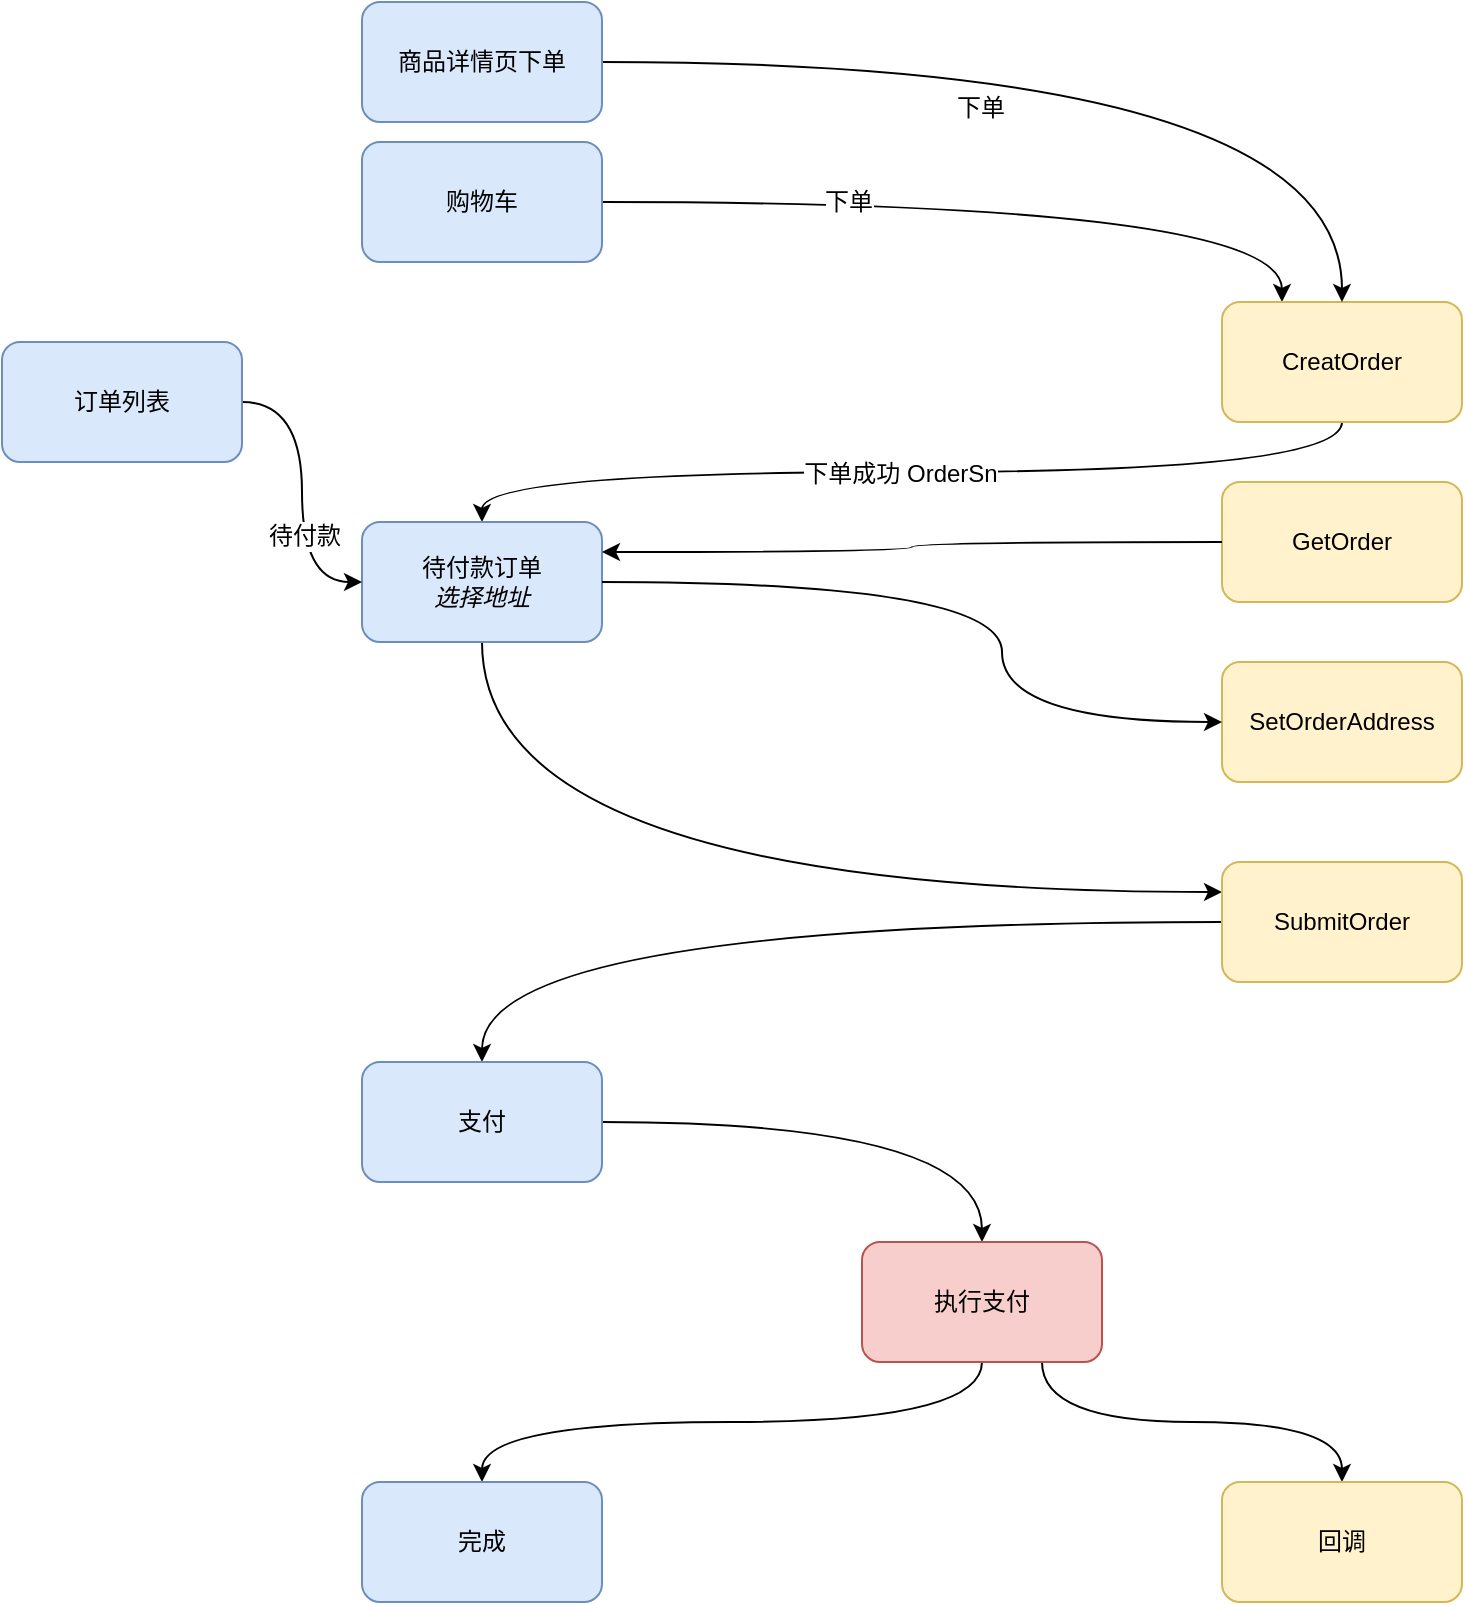 <mxfile type="github" version="10.6.3"><diagram id="yCiInn-RsvenW6ZR3I7u" name="Page-1"><mxGraphModel grid="1" dx="2349" dy="1747" gridSize="10" guides="1" tooltips="1" connect="1" arrows="1" fold="1" page="1" pageScale="1" pageWidth="827" pageHeight="1169" math="0" shadow="0"><root><mxCell id="0"/><mxCell id="1" parent="0"/><mxCell id="mLBssv9myoPS1Iiutn5M-5" value="" parent="1" edge="1" target="mLBssv9myoPS1Iiutn5M-4" source="mLBssv9myoPS1Iiutn5M-1" style="edgeStyle=orthogonalEdgeStyle;rounded=0;orthogonalLoop=1;jettySize=auto;html=1;curved=1;entryX=0.25;entryY=0;entryDx=0;entryDy=0;"><mxGeometry as="geometry" relative="1"/></mxCell><mxCell id="tcqPgwVKqn3S-KkG0uuG-9" value="下单&lt;br&gt;" parent="mLBssv9myoPS1Iiutn5M-5" style="text;html=1;resizable=0;points=[];align=center;verticalAlign=middle;labelBackgroundColor=#ffffff;" connectable="0" vertex="1"><mxGeometry as="geometry" relative="1" x="-0.369"><mxPoint as="offset"/></mxGeometry></mxCell><mxCell id="mLBssv9myoPS1Iiutn5M-1" value="购物车" parent="1" style="rounded=1;whiteSpace=wrap;html=1;fillColor=#dae8fc;strokeColor=#6c8ebf;" vertex="1"><mxGeometry as="geometry" x="-60" height="60" width="120" y="-290"/></mxCell><mxCell id="mLBssv9myoPS1Iiutn5M-10" value="" parent="1" edge="1" target="mLBssv9myoPS1Iiutn5M-9" source="mLBssv9myoPS1Iiutn5M-4" style="edgeStyle=orthogonalEdgeStyle;rounded=0;orthogonalLoop=1;jettySize=auto;html=1;entryX=0.5;entryY=0;entryDx=0;entryDy=0;curved=1;exitX=0.5;exitY=1;exitDx=0;exitDy=0;"><mxGeometry as="geometry" relative="1"/></mxCell><mxCell id="tcqPgwVKqn3S-KkG0uuG-10" value="下单成功 OrderSn" parent="mLBssv9myoPS1Iiutn5M-10" style="text;html=1;resizable=0;points=[];align=center;verticalAlign=middle;labelBackgroundColor=#ffffff;" connectable="0" vertex="1"><mxGeometry as="geometry" relative="1" x="0.028" y="1"><mxPoint as="offset"/></mxGeometry></mxCell><mxCell id="mLBssv9myoPS1Iiutn5M-4" value="&lt;span&gt;CreatOrder&lt;/span&gt;" parent="1" style="rounded=1;whiteSpace=wrap;html=1;fillColor=#fff2cc;strokeColor=#d6b656;" vertex="1"><mxGeometry as="geometry" x="370" height="60" width="120" y="-210"/></mxCell><mxCell id="mLBssv9myoPS1Iiutn5M-13" value="" parent="1" edge="1" target="mLBssv9myoPS1Iiutn5M-12" source="mLBssv9myoPS1Iiutn5M-9" style="edgeStyle=orthogonalEdgeStyle;rounded=0;orthogonalLoop=1;jettySize=auto;html=1;curved=1;exitX=0.5;exitY=1;exitDx=0;exitDy=0;entryX=0;entryY=0.25;entryDx=0;entryDy=0;"><mxGeometry as="geometry" relative="1"/></mxCell><mxCell id="mLBssv9myoPS1Iiutn5M-9" value="&lt;span&gt;待付款订单&lt;/span&gt;&lt;br&gt;&lt;i&gt;选择地址&lt;/i&gt;&lt;br&gt;" parent="1" style="rounded=1;whiteSpace=wrap;html=1;fillColor=#dae8fc;strokeColor=#6c8ebf;" vertex="1"><mxGeometry as="geometry" x="-60" height="60" width="120" y="-100"/></mxCell><mxCell id="J3vA69VlKNFKpIVWtpbu-5" value="" parent="1" edge="1" target="mLBssv9myoPS1Iiutn5M-18" source="mLBssv9myoPS1Iiutn5M-12" style="edgeStyle=orthogonalEdgeStyle;curved=1;rounded=0;orthogonalLoop=1;jettySize=auto;html=1;endArrow=classic;endFill=1;entryX=0.5;entryY=0;entryDx=0;entryDy=0;"><mxGeometry as="geometry" relative="1"><mxPoint as="targetPoint" x="290" y="100"/></mxGeometry></mxCell><mxCell id="mLBssv9myoPS1Iiutn5M-12" value="SubmitOrder&lt;br&gt;" parent="1" style="rounded=1;whiteSpace=wrap;html=1;fillColor=#fff2cc;strokeColor=#d6b656;" vertex="1"><mxGeometry as="geometry" x="370" height="60" width="120" y="70"/></mxCell><mxCell id="mLBssv9myoPS1Iiutn5M-8" value="" parent="1" edge="1" target="mLBssv9myoPS1Iiutn5M-4" source="mLBssv9myoPS1Iiutn5M-6" style="edgeStyle=orthogonalEdgeStyle;rounded=0;orthogonalLoop=1;jettySize=auto;html=1;entryX=0.5;entryY=0;entryDx=0;entryDy=0;curved=1;"><mxGeometry as="geometry" relative="1"><mxPoint as="targetPoint" x="80" y="-160"/></mxGeometry></mxCell><mxCell id="tcqPgwVKqn3S-KkG0uuG-11" value="下单&lt;br&gt;" parent="mLBssv9myoPS1Iiutn5M-8" style="text;html=1;resizable=0;points=[];align=center;verticalAlign=middle;labelBackgroundColor=#ffffff;" connectable="0" vertex="1"><mxGeometry as="geometry" relative="1" x="-0.228" y="-23"><mxPoint as="offset"/></mxGeometry></mxCell><mxCell id="mLBssv9myoPS1Iiutn5M-6" value="商品详情页下单&lt;br&gt;" parent="1" style="rounded=1;whiteSpace=wrap;html=1;fillColor=#dae8fc;strokeColor=#6c8ebf;" vertex="1"><mxGeometry as="geometry" x="-60" height="60" width="120" y="-360"/></mxCell><mxCell id="tcqPgwVKqn3S-KkG0uuG-2" value="" parent="1" edge="1" target="mLBssv9myoPS1Iiutn5M-21" source="mLBssv9myoPS1Iiutn5M-18" style="edgeStyle=orthogonalEdgeStyle;rounded=0;orthogonalLoop=1;jettySize=auto;html=1;curved=1;"><mxGeometry as="geometry" relative="1"><mxPoint as="targetPoint" x="140" y="160"/></mxGeometry></mxCell><mxCell id="mLBssv9myoPS1Iiutn5M-18" value="支付" parent="1" style="rounded=1;whiteSpace=wrap;html=1;fillColor=#dae8fc;strokeColor=#6c8ebf;" vertex="1"><mxGeometry as="geometry" x="-60" height="60" width="120" y="170"/></mxCell><mxCell id="tcqPgwVKqn3S-KkG0uuG-5" value="" parent="1" edge="1" target="tcqPgwVKqn3S-KkG0uuG-4" source="mLBssv9myoPS1Iiutn5M-21" style="edgeStyle=orthogonalEdgeStyle;rounded=0;orthogonalLoop=1;jettySize=auto;html=1;curved=1;exitX=0.5;exitY=1;exitDx=0;exitDy=0;"><mxGeometry as="geometry" relative="1"/></mxCell><mxCell id="tcqPgwVKqn3S-KkG0uuG-7" value="" parent="1" edge="1" target="tcqPgwVKqn3S-KkG0uuG-6" source="mLBssv9myoPS1Iiutn5M-21" style="edgeStyle=orthogonalEdgeStyle;rounded=0;orthogonalLoop=1;jettySize=auto;html=1;curved=1;exitX=0.75;exitY=1;exitDx=0;exitDy=0;"><mxGeometry as="geometry" relative="1"/></mxCell><mxCell id="mLBssv9myoPS1Iiutn5M-21" value="执行支付" parent="1" style="rounded=1;whiteSpace=wrap;html=1;fillColor=#f8cecc;strokeColor=#b85450;" vertex="1"><mxGeometry as="geometry" x="190" height="60" width="120" y="260"/></mxCell><mxCell id="tcqPgwVKqn3S-KkG0uuG-6" value="回调&lt;br&gt;" parent="1" style="rounded=1;whiteSpace=wrap;html=1;fillColor=#fff2cc;strokeColor=#d6b656;" vertex="1"><mxGeometry as="geometry" x="370" height="60" width="120" y="380"/></mxCell><mxCell id="tcqPgwVKqn3S-KkG0uuG-4" value="完成" parent="1" style="rounded=1;whiteSpace=wrap;html=1;fillColor=#dae8fc;strokeColor=#6c8ebf;" vertex="1"><mxGeometry as="geometry" x="-60" height="60" width="120" y="380"/></mxCell><mxCell id="tcqPgwVKqn3S-KkG0uuG-13" value="GetOrder&lt;br&gt;" parent="1" style="rounded=1;whiteSpace=wrap;html=1;fillColor=#fff2cc;strokeColor=#d6b656;" vertex="1"><mxGeometry as="geometry" x="370" height="60" width="120" y="-120"/></mxCell><mxCell id="tcqPgwVKqn3S-KkG0uuG-20" value="" parent="1" edge="1" target="mLBssv9myoPS1Iiutn5M-9" source="tcqPgwVKqn3S-KkG0uuG-18" style="edgeStyle=orthogonalEdgeStyle;curved=1;rounded=0;orthogonalLoop=1;jettySize=auto;html=1;entryX=0;entryY=0.5;entryDx=0;entryDy=0;"><mxGeometry as="geometry" relative="1"><mxPoint as="targetPoint" x="-100" y="10"/></mxGeometry></mxCell><mxCell id="tcqPgwVKqn3S-KkG0uuG-21" value="待付款&lt;br&gt;" parent="tcqPgwVKqn3S-KkG0uuG-20" style="text;html=1;resizable=0;points=[];align=center;verticalAlign=middle;labelBackgroundColor=#ffffff;" connectable="0" vertex="1"><mxGeometry as="geometry" relative="1" x="0.296" y="1"><mxPoint as="offset"/></mxGeometry></mxCell><mxCell id="tcqPgwVKqn3S-KkG0uuG-18" value="订单列表&lt;br&gt;" parent="1" style="rounded=1;whiteSpace=wrap;html=1;fillColor=#dae8fc;strokeColor=#6c8ebf;" vertex="1"><mxGeometry as="geometry" x="-240" height="60" width="120" y="-190"/></mxCell><mxCell id="tcqPgwVKqn3S-KkG0uuG-23" value="" parent="1" edge="1" target="tcqPgwVKqn3S-KkG0uuG-13" source="mLBssv9myoPS1Iiutn5M-9" style="endArrow=none;startArrow=classic;html=1;exitX=1;exitY=0.25;exitDx=0;exitDy=0;entryX=0;entryY=0.5;entryDx=0;entryDy=0;edgeStyle=orthogonalEdgeStyle;curved=1;endFill=0;"><mxGeometry as="geometry" relative="1" height="50" width="50"><mxPoint as="sourcePoint" x="-120" y="70"/><mxPoint as="targetPoint" x="240" y="30"/></mxGeometry></mxCell><mxCell id="J3vA69VlKNFKpIVWtpbu-1" value="SetOrderAddress&lt;br&gt;" parent="1" style="rounded=1;whiteSpace=wrap;html=1;fillColor=#fff2cc;strokeColor=#d6b656;" vertex="1"><mxGeometry as="geometry" x="370" height="60" width="120" y="-30"/></mxCell><mxCell id="J3vA69VlKNFKpIVWtpbu-2" value="" parent="1" edge="1" target="J3vA69VlKNFKpIVWtpbu-1" source="mLBssv9myoPS1Iiutn5M-9" style="endArrow=classic;html=1;exitX=1;exitY=0.5;exitDx=0;exitDy=0;entryX=0;entryY=0.5;entryDx=0;entryDy=0;edgeStyle=orthogonalEdgeStyle;curved=1;"><mxGeometry as="geometry" relative="1" height="50" width="50"><mxPoint as="sourcePoint" x="-290" y="50"/><mxPoint as="targetPoint" x="50" y="30"/><Array as="points"><mxPoint x="260" y="-70"/><mxPoint x="260"/></Array></mxGeometry></mxCell></root></mxGraphModel></diagram><diagram id="fyOtyHfde3jLQ3SaAdEl" name="图片服务"><mxGraphModel grid="1" dx="1522" dy="1747" gridSize="10" guides="1" tooltips="1" connect="1" arrows="1" fold="1" page="1" pageScale="1" pageWidth="827" pageHeight="1169" math="0" shadow="0"><root><mxCell id="FYG5u7LIG4UbWmB_36yu-0"/><mxCell id="FYG5u7LIG4UbWmB_36yu-1" parent="FYG5u7LIG4UbWmB_36yu-0"/><mxCell id="FYG5u7LIG4UbWmB_36yu-4" value="" parent="FYG5u7LIG4UbWmB_36yu-1" edge="1" target="FYG5u7LIG4UbWmB_36yu-3" source="FYG5u7LIG4UbWmB_36yu-2" style="edgeStyle=orthogonalEdgeStyle;rounded=0;orthogonalLoop=1;jettySize=auto;html=1;curved=1;"><mxGeometry as="geometry" relative="1"/></mxCell><mxCell id="FYG5u7LIG4UbWmB_36yu-2" value="请求图片" parent="FYG5u7LIG4UbWmB_36yu-1" style="rounded=1;whiteSpace=wrap;html=1;" vertex="1"><mxGeometry as="geometry" x="20" height="60" width="120" y="-160"/></mxCell><mxCell id="FYG5u7LIG4UbWmB_36yu-6" value="" parent="FYG5u7LIG4UbWmB_36yu-1" edge="1" target="FYG5u7LIG4UbWmB_36yu-5" source="FYG5u7LIG4UbWmB_36yu-3" style="edgeStyle=orthogonalEdgeStyle;rounded=0;orthogonalLoop=1;jettySize=auto;html=1;curved=1;"><mxGeometry as="geometry" relative="1"/></mxCell><mxCell id="FYG5u7LIG4UbWmB_36yu-3" value="负载服务器&lt;br&gt;" parent="FYG5u7LIG4UbWmB_36yu-1" style="rounded=1;whiteSpace=wrap;html=1;" vertex="1"><mxGeometry as="geometry" x="220" height="60" width="120" y="-160"/></mxCell><mxCell id="FYG5u7LIG4UbWmB_36yu-5" value="主服务器&lt;br&gt;" parent="FYG5u7LIG4UbWmB_36yu-1" style="rounded=1;whiteSpace=wrap;html=1;" vertex="1"><mxGeometry as="geometry" x="470" height="60" width="120" y="-130"/></mxCell><mxCell id="FYG5u7LIG4UbWmB_36yu-9" value="" parent="FYG5u7LIG4UbWmB_36yu-1" edge="1" target="FYG5u7LIG4UbWmB_36yu-5" source="FYG5u7LIG4UbWmB_36yu-7" style="edgeStyle=orthogonalEdgeStyle;rounded=0;orthogonalLoop=1;jettySize=auto;html=1;entryX=0.5;entryY=1;entryDx=0;entryDy=0;curved=1;"><mxGeometry as="geometry" relative="1"/></mxCell><mxCell id="FYG5u7LIG4UbWmB_36yu-11" value="上传&lt;br&gt;" parent="FYG5u7LIG4UbWmB_36yu-9" style="text;html=1;resizable=0;points=[];align=center;verticalAlign=middle;labelBackgroundColor=#ffffff;" connectable="0" vertex="1"><mxGeometry as="geometry" relative="1" x="-0.194" y="4"><mxPoint as="offset"/></mxGeometry></mxCell><mxCell id="FYG5u7LIG4UbWmB_36yu-7" value="上传图片" parent="FYG5u7LIG4UbWmB_36yu-1" style="rounded=1;whiteSpace=wrap;html=1;" vertex="1"><mxGeometry as="geometry" x="20" height="60" width="120" y="-40"/></mxCell></root></mxGraphModel></diagram></mxfile>
